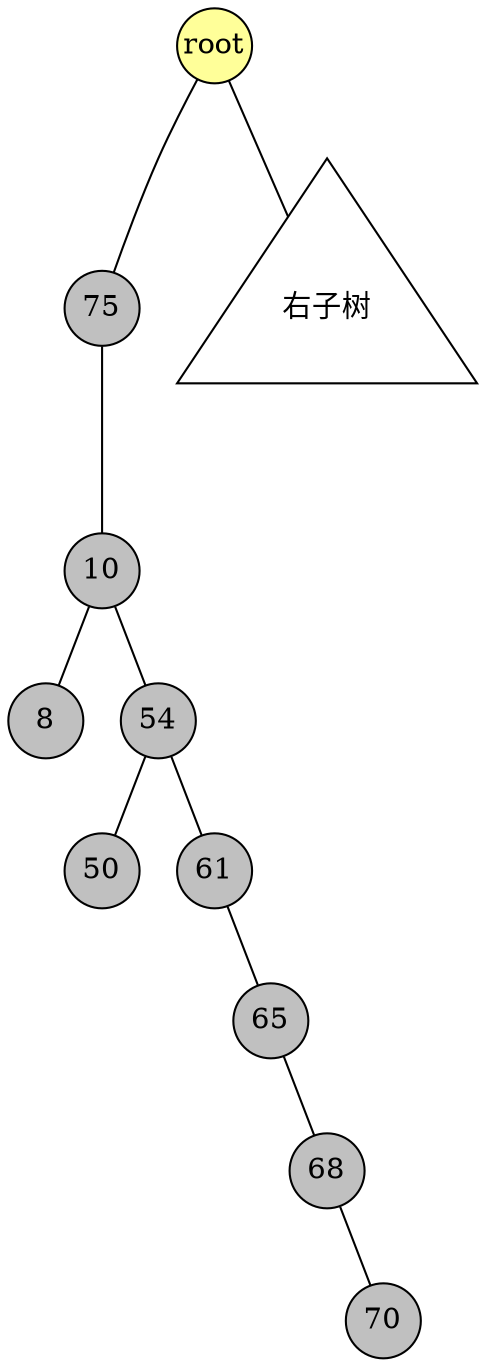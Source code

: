 graph tzy {
    node[shape=circle fixedsize=true style=filled fillcolor=white colorscheme=accent8 ];
    root[fillcolor="4"];
    root--75;
    root--x0[];
    x0[shape=triangle, label="右子树" height=2 width=2]
    75[colorscheme=x11 fillcolor=gray];
    node[colorscheme=x11 fillcolor=gray];
    75--10;
    10--{8,54};
    54--{50,61};
    61--x1[style="invis"];
    61--65;
    65--x2[style="invis"];
    65--68;
    68--x3[style="invis"]
    68--70;
    x1,x2,x3[style=invis]
}
